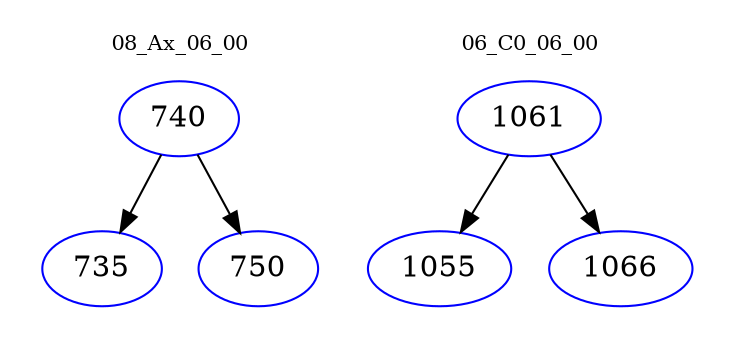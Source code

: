digraph{
subgraph cluster_0 {
color = white
label = "08_Ax_06_00";
fontsize=10;
T0_740 [label="740", color="blue"]
T0_740 -> T0_735 [color="black"]
T0_735 [label="735", color="blue"]
T0_740 -> T0_750 [color="black"]
T0_750 [label="750", color="blue"]
}
subgraph cluster_1 {
color = white
label = "06_C0_06_00";
fontsize=10;
T1_1061 [label="1061", color="blue"]
T1_1061 -> T1_1055 [color="black"]
T1_1055 [label="1055", color="blue"]
T1_1061 -> T1_1066 [color="black"]
T1_1066 [label="1066", color="blue"]
}
}
